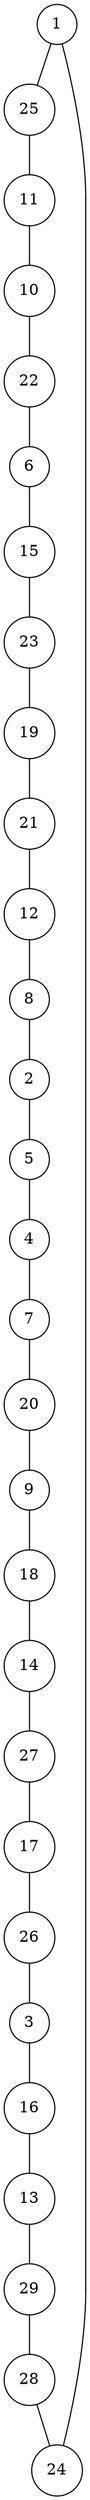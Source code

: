 graph random1012484 {
	node [shape=circle fillcolor=white]
	1 [ pos = "0.667158,3.291296!"]
	2 [ pos = "17.711670,14.948317!"]
	3 [ pos = "8.457189,7.426452!"]
	4 [ pos = "20.000000,12.982976!"]
	5 [ pos = "19.648191,15.435664!"]
	6 [ pos = "3.204100,11.130648!"]
	7 [ pos = "18.055529,12.025427!"]
	8 [ pos = "13.760635,15.675307!"]
	9 [ pos = "16.573455,9.454567!"]
	10 [ pos = "2.087824,7.511968!"]
	11 [ pos = "4.439135,8.397395!"]
	12 [ pos = "13.074147,19.931845!"]
	13 [ pos = "8.711208,2.990664!"]
	14 [ pos = "14.859308,3.850754!"]
	15 [ pos = "3.377204,11.441336!"]
	16 [ pos = "8.033593,4.044362!"]
	17 [ pos = "14.732632,4.742245!"]
	18 [ pos = "18.992679,2.186805!"]
	19 [ pos = "12.168697,17.989661!"]
	20 [ pos = "15.169780,10.813870!"]
	21 [ pos = "12.422308,18.373880!"]
	22 [ pos = "0.941501,9.474820!"]
	23 [ pos = "9.396290,14.702136!"]
	24 [ pos = "4.147110,4.966727!"]
	25 [ pos = "3.153685,6.234934!"]
	26 [ pos = "12.478694,7.592820!"]
	27 [ pos = "14.632329,4.549824!"]
	28 [ pos = "6.521647,2.340520!"]
	29 [ pos = "7.540489,0.377938!"]

	1 -- 25
	2 -- 5
	3 -- 16
	4 -- 7
	5 -- 4
	6 -- 15
	7 -- 20
	8 -- 2
	9 -- 18
	10 -- 22
	11 -- 10
	12 -- 8
	13 -- 29
	14 -- 27
	15 -- 23
	16 -- 13
	17 -- 26
	18 -- 14
	19 -- 21
	20 -- 9
	21 -- 12
	22 -- 6
	23 -- 19
	24 -- 1
	25 -- 11
	26 -- 3
	27 -- 17
	28 -- 24
	29 -- 28
}